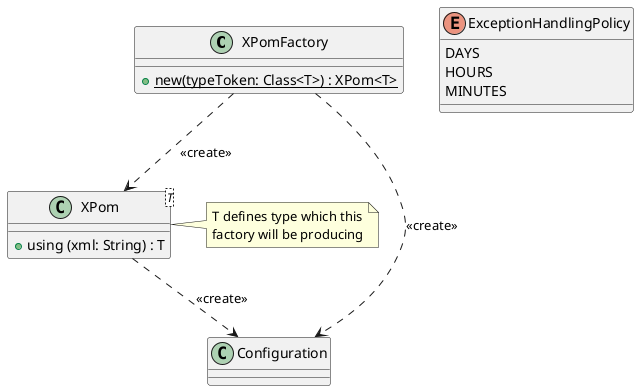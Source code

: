 @startuml

class XPomFactory {
    + {static} new(typeToken: Class<T>) : XPom<T>
}

class XPom <T> {
    + using (xml: String) : T
}
note right : T defines type which this\nfactory will be producing

class Configuration {

}

XPomFactory ..> XPom : <<create>>
XPomFactory ..> Configuration : <<create>>
XPom ..> Configuration : <<create>>

enum ExceptionHandlingPolicy {
    DAYS
    HOURS
    MINUTES
}

@enduml


XPom<User> userBuilder = XPomFactory.create(User);
User user = userBuilder.using(xml);

User user = XPomFactory.create(User).using(xml);
User user = create(User).using(xml);
